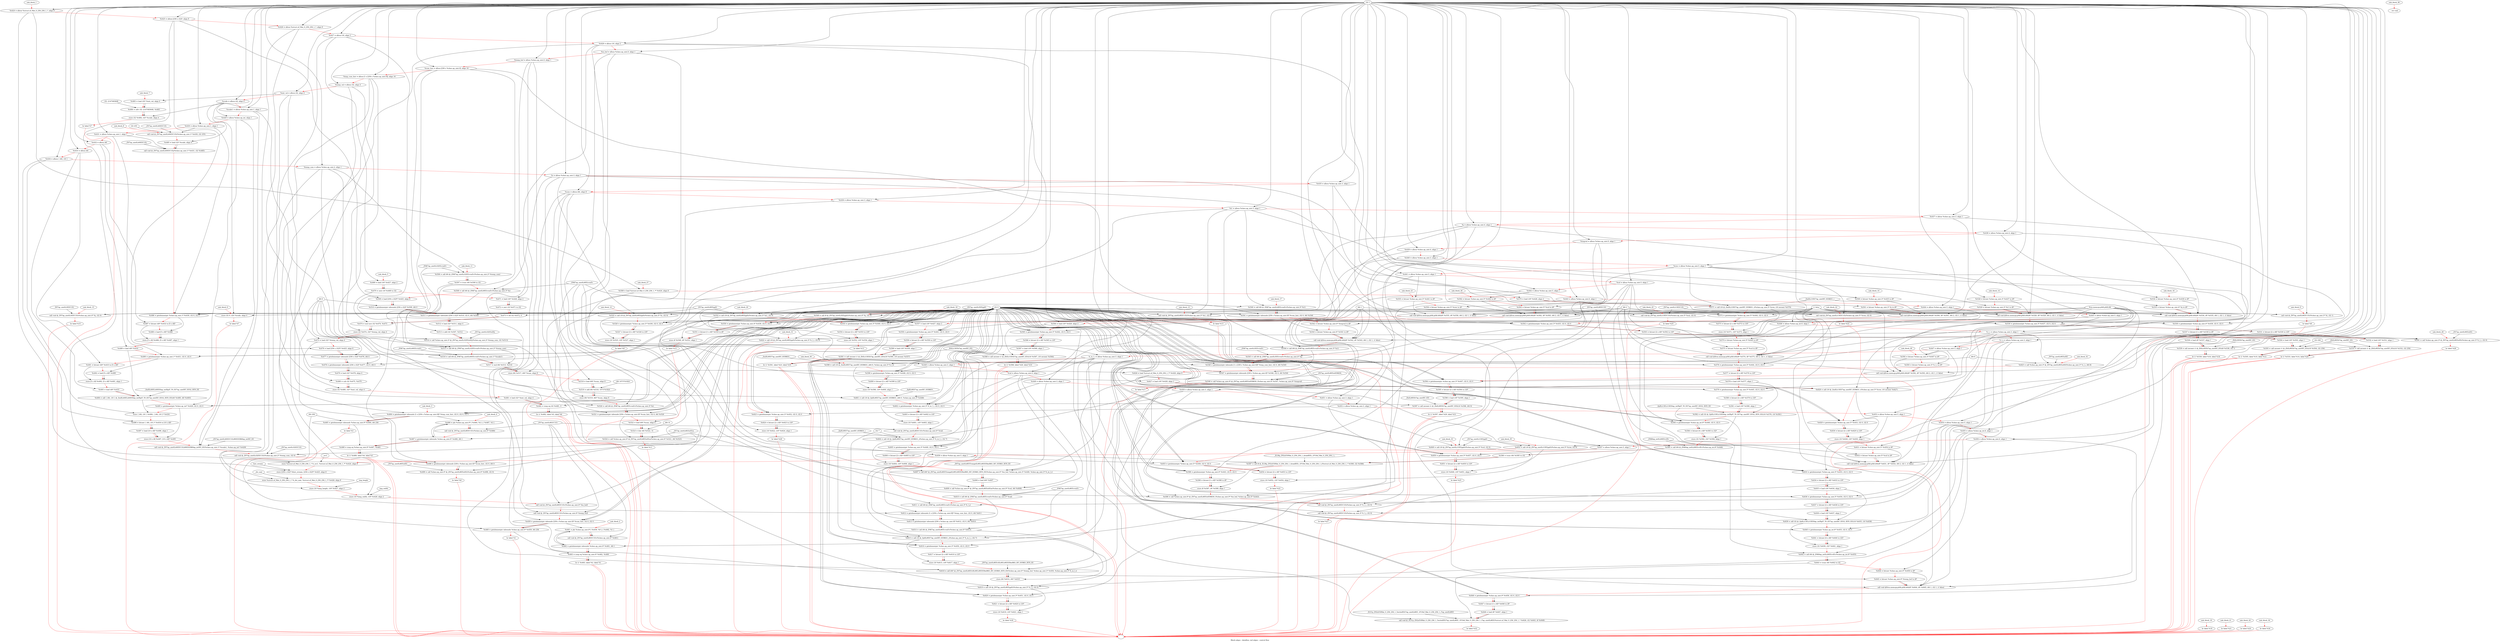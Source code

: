 digraph G {
compound=true
label="Black edges - dataflow, red edges - control flow"
"t424" [label="  %t424 = alloca %struct.xf_Mat_0_256_256_1_*, align 8"]
"t425" [label="  %t425 = alloca [256 x i32]*, align 8"]
"t426" [label="  %t426 = alloca %struct.xf_Mat_0_256_256_1_*, align 8"]
"t427" [label="  %t427 = alloca i16, align 2"]
"t428" [label="  %t428 = alloca i16, align 2"]
"in_buf" [label="  %in_buf = alloca %class.ap_uint.0, align 1"]
"temp_buf" [label="  %temp_buf = alloca %class.ap_uint.0, align 1"]
"cum_hist" [label="  %cum_hist = alloca [256 x %class.ap_uint.0], align 16"]
"tmp_cum_hist" [label="  %tmp_cum_hist = alloca [1 x [256 x %class.ap_uint.0]], align 16"]
"temp_val" [label="  %temp_val = alloca i32, align 4"]
"init_val" [label="  %init_val = alloca i32, align 4"]
"scale" [label="  %scale = alloca i32, align 4"]
"scale1" [label="  %scale1 = alloca %class.ap_uint.1, align 1"]
"t429" [label="  %t429 = alloca %class.ap_int, align 1"]
"t430" [label="  %t430 = alloca %class.ap_uint.1, align 1"]
"t431" [label="  %t431 = alloca %class.ap_uint.1, align 1"]
"t432" [label="  %t432 = alloca i40"]
"t433" [label="  %t433 = alloca i40"]
"t434" [label="  %t434 = alloca { i64, i16 }"]
"temp_sum" [label="  %temp_sum = alloca %class.ap_uint.2, align 1"]
"i" [label="  %i = alloca %class.ap_uint.3, align 1"]
"t435" [label="  %t435 = alloca %class.ap_uint.3, align 1"]
"sum" [label="  %sum = alloca i64, align 8"]
"t436" [label="  %t436 = alloca %class.ap_uint.3, align 1"]
"i1" [label="  %i1 = alloca %class.ap_uint.3, align 1"]
"t437" [label="  %t437 = alloca %class.ap_uint.3, align 1"]
"j" [label="  %j = alloca %class.ap_uint.4, align 1"]
"t438" [label="  %t438 = alloca %class.ap_uint.4, align 1"]
"tmpval" [label="  %tmpval = alloca %class.ap_uint.0, align 1"]
"t439" [label="  %t439 = alloca %class.ap_uint.4, align 1"]
"t440" [label="  %t440 = alloca %class.ap_uint.3, align 1"]
"row" [label="  %row = alloca %class.ap_uint.5, align 1"]
"t441" [label="  %t441 = alloca %class.ap_uint.5, align 1"]
"col" [label="  %col = alloca %class.ap_uint.5, align 1"]
"t442" [label="  %t442 = alloca %class.ap_uint.5, align 1"]
"t443" [label="  %t443 = alloca %class.ap_uint.0, align 1"]
"t444" [label="  %t444 = alloca %class.ap_uint.5, align 1"]
"t445" [label="  %t445 = alloca %class.ap_uint.5, align 1"]
"t446" [label="  %t446 = alloca %class.ap_int.6, align 1"]
"_l_i" [label="  %_l_i = alloca %class.ap_uint.3, align 1"]
"_l_j" [label="  %_l_j = alloca %class.ap_uint.3, align 1"]
"t447" [label="  %t447 = alloca %class.ap_uint.3, align 1"]
"_in_l_i" [label="  %_in_l_i = alloca %class.ap_uint.3, align 1"]
"t448" [label="  %t448 = alloca %class.ap_uint.3, align 1"]
"val" [label="  %val = alloca %class.ap_uint.0, align 1"]
"t449" [label="  %t449 = alloca %class.ap_uint.3, align 1"]
"t450" [label="  %t450 = alloca %class.ap_uint.3, align 1"]
"t451" [label="  %t451 = alloca %class.ap_uint.3, align 1"]
"t452" [label="  %t452 = alloca %class.ap_uint.3, align 1"]
"t453" [label="  %t453 = alloca %class.ap_uint.5, align 1"]
"t454" [label="  %t454 = alloca %class.ap_uint.5, align 1"]
"t455" [label="  %t455 = alloca %class.ap_int.6, align 1"]
"t456" [label="  %t456 = alloca %class.ap_uint.0, align 1"]
"t457" [label="  %t457 = alloca %class.ap_uint.5, align 1"]
"t458" [label="  %t458 = alloca %class.ap_uint.5, align 1"]
"_1" [label="  store %struct.xf_Mat_0_256_256_1_* %_src1, %struct.xf_Mat_0_256_256_1_** %t424, align 8"]
"_2" [label="  store [256 x i32]* %hist_stream, [256 x i32]** %t425, align 8"]
"_3" [label="  store %struct.xf_Mat_0_256_256_1_* %_dst_mat, %struct.xf_Mat_0_256_256_1_** %t426, align 8"]
"_4" [label="  store i16 %img_height, i16* %t427, align 2"]
"_5" [label="  store i16 %img_width, i16* %t428, align 2"]
"_6" [label="  call void @_ZN7ap_uintILi8EEC1Ev(%class.ap_uint.0* %in_buf)"]
"_7" [label="  call void @_ZN7ap_uintILi8EEC1Ev(%class.ap_uint.0* %temp_buf)"]
"t459" [label="  %t459 = getelementptr inbounds [256 x %class.ap_uint.0]* %cum_hist, i32 0, i32 0"]
"t460" [label="  %t460 = getelementptr inbounds %class.ap_uint.0* %t459, i64 256"]
"_8" [label="  br label %1"]
"unk_block_1" -> "t424"[color=red]
"i32 1" -> "t424"
"t424" -> "t425"[color=red weight=2]
"i32 1" -> "t425"
"t425" -> "t426"[color=red weight=2]
"i32 1" -> "t426"
"t426" -> "t427"[color=red weight=2]
"i32 1" -> "t427"
"t427" -> "t428"[color=red weight=2]
"i32 1" -> "t428"
"t428" -> "in_buf"[color=red weight=2]
"i32 1" -> "in_buf"
"in_buf" -> "temp_buf"[color=red weight=2]
"i32 1" -> "temp_buf"
"temp_buf" -> "cum_hist"[color=red weight=2]
"i32 1" -> "cum_hist"
"cum_hist" -> "tmp_cum_hist"[color=red weight=2]
"i32 1" -> "tmp_cum_hist"
"tmp_cum_hist" -> "temp_val"[color=red weight=2]
"i32 1" -> "temp_val"
"temp_val" -> "init_val"[color=red weight=2]
"i32 1" -> "init_val"
"init_val" -> "scale"[color=red weight=2]
"i32 1" -> "scale"
"scale" -> "scale1"[color=red weight=2]
"i32 1" -> "scale1"
"scale1" -> "t429"[color=red weight=2]
"i32 1" -> "t429"
"t429" -> "t430"[color=red weight=2]
"i32 1" -> "t430"
"t430" -> "t431"[color=red weight=2]
"i32 1" -> "t431"
"t431" -> "t432"[color=red weight=2]
"i32 1" -> "t432"
"t432" -> "t433"[color=red weight=2]
"i32 1" -> "t433"
"t433" -> "t434"[color=red weight=2]
"i32 1" -> "t434"
"t434" -> "temp_sum"[color=red weight=2]
"i32 1" -> "temp_sum"
"temp_sum" -> "i"[color=red weight=2]
"i32 1" -> "i"
"i" -> "t435"[color=red weight=2]
"i32 1" -> "t435"
"t435" -> "sum"[color=red weight=2]
"i32 1" -> "sum"
"sum" -> "t436"[color=red weight=2]
"i32 1" -> "t436"
"t436" -> "i1"[color=red weight=2]
"i32 1" -> "i1"
"i1" -> "t437"[color=red weight=2]
"i32 1" -> "t437"
"t437" -> "j"[color=red weight=2]
"i32 1" -> "j"
"j" -> "t438"[color=red weight=2]
"i32 1" -> "t438"
"t438" -> "tmpval"[color=red weight=2]
"i32 1" -> "tmpval"
"tmpval" -> "t439"[color=red weight=2]
"i32 1" -> "t439"
"t439" -> "t440"[color=red weight=2]
"i32 1" -> "t440"
"t440" -> "row"[color=red weight=2]
"i32 1" -> "row"
"row" -> "t441"[color=red weight=2]
"i32 1" -> "t441"
"t441" -> "col"[color=red weight=2]
"i32 1" -> "col"
"col" -> "t442"[color=red weight=2]
"i32 1" -> "t442"
"t442" -> "t443"[color=red weight=2]
"i32 1" -> "t443"
"t443" -> "t444"[color=red weight=2]
"i32 1" -> "t444"
"t444" -> "t445"[color=red weight=2]
"i32 1" -> "t445"
"t445" -> "t446"[color=red weight=2]
"i32 1" -> "t446"
"t446" -> "_l_i"[color=red weight=2]
"i32 1" -> "_l_i"
"_l_i" -> "_l_j"[color=red weight=2]
"i32 1" -> "_l_j"
"_l_j" -> "t447"[color=red weight=2]
"i32 1" -> "t447"
"t447" -> "_in_l_i"[color=red weight=2]
"i32 1" -> "_in_l_i"
"_in_l_i" -> "t448"[color=red weight=2]
"i32 1" -> "t448"
"t448" -> "val"[color=red weight=2]
"i32 1" -> "val"
"val" -> "t449"[color=red weight=2]
"i32 1" -> "t449"
"t449" -> "t450"[color=red weight=2]
"i32 1" -> "t450"
"t450" -> "t451"[color=red weight=2]
"i32 1" -> "t451"
"t451" -> "t452"[color=red weight=2]
"i32 1" -> "t452"
"t452" -> "t453"[color=red weight=2]
"i32 1" -> "t453"
"t453" -> "t454"[color=red weight=2]
"i32 1" -> "t454"
"t454" -> "t455"[color=red weight=2]
"i32 1" -> "t455"
"t455" -> "t456"[color=red weight=2]
"i32 1" -> "t456"
"t456" -> "t457"[color=red weight=2]
"i32 1" -> "t457"
"t457" -> "t458"[color=red weight=2]
"i32 1" -> "t458"
"t458" -> "_1"[color=red weight=2]
"_src1" -> "_1"
"t424" -> "_1"
"_1" -> "_2"[color=red weight=2]
"hist_stream" -> "_2"
"t425" -> "_2"
"_2" -> "_3"[color=red weight=2]
"_dst_mat" -> "_3"
"t426" -> "_3"
"_3" -> "_4"[color=red weight=2]
"img_height" -> "_4"
"t427" -> "_4"
"_4" -> "_5"[color=red weight=2]
"img_width" -> "_5"
"t428" -> "_5"
"_5" -> "_6"[color=red weight=2]
"in_buf" -> "_6"
"_ZN7ap_uintILi8EEC1Ev" -> "_6"
"_6" -> "_7"[color=red weight=2]
"temp_buf" -> "_7"
"_ZN7ap_uintILi8EEC1Ev" -> "_7"
"_7" -> "t459"[color=red weight=2]
"cum_hist" -> "t459"
"i32 0" -> "t459"
"i32 0" -> "t459"
"t459" -> "t460"[color=red weight=2]
"t459" -> "t460"
"i64 256" -> "t460"
"t460" -> "_8"[color=red weight=2]
"_8" -> ""[color=red]

"t461" [label="  %t461 = phi %class.ap_uint.0* [ %t459, %0 ], [ %t462, %1 ]"]
"_9" [label="  call void @_ZN7ap_uintILi8EEC1Ev(%class.ap_uint.0* %t461)"]
"t462" [label="  %t462 = getelementptr inbounds %class.ap_uint.0* %t461, i64 1"]
"t463" [label="  %t463 = icmp eq %class.ap_uint.0* %t462, %t460"]
"_10" [label="  br i1 %t463, label %2, label %1"]
"unk_block_2" -> "t461"[color=red]
"t459" -> "t461"
"t462" -> "t461"
"t461" -> "_9"[color=red weight=2]
"t461" -> "_9"
"_ZN7ap_uintILi8EEC1Ev" -> "_9"
"_9" -> "t462"[color=red weight=2]
"t461" -> "t462"
"i64 1" -> "t462"
"t462" -> "t463"[color=red weight=2]
"t462" -> "t463"
"t460" -> "t463"
"t463" -> "_10"[color=red weight=2]
"t463" -> "_10"
"_10" -> ""[color=red]
"_10" -> ""[color=red]

"t464" [label="  %t464 = getelementptr inbounds [1 x [256 x %class.ap_uint.0]]* %tmp_cum_hist, i32 0, i32 0, i32 0"]
"t465" [label="  %t465 = getelementptr inbounds %class.ap_uint.0* %t464, i64 256"]
"_11" [label="  br label %3"]
"unk_block_3" -> "t464"[color=red]
"tmp_cum_hist" -> "t464"
"i32 0" -> "t464"
"i32 0" -> "t464"
"i32 0" -> "t464"
"t464" -> "t465"[color=red weight=2]
"t464" -> "t465"
"i64 256" -> "t465"
"t465" -> "_11"[color=red weight=2]
"_11" -> ""[color=red]

"t466" [label="  %t466 = phi %class.ap_uint.0* [ %t464, %2 ], [ %t467, %3 ]"]
"_12" [label="  call void @_ZN7ap_uintILi8EEC1Ev(%class.ap_uint.0* %t466)"]
"t467" [label="  %t467 = getelementptr inbounds %class.ap_uint.0* %t466, i64 1"]
"t468" [label="  %t468 = icmp eq %class.ap_uint.0* %t467, %t465"]
"_13" [label="  br i1 %t468, label %4, label %3"]
"unk_block_4" -> "t466"[color=red]
"t464" -> "t466"
"t467" -> "t466"
"t466" -> "_12"[color=red weight=2]
"t466" -> "_12"
"_ZN7ap_uintILi8EEC1Ev" -> "_12"
"_12" -> "t467"[color=red weight=2]
"t466" -> "t467"
"i64 1" -> "t467"
"t467" -> "t468"[color=red weight=2]
"t467" -> "t468"
"t465" -> "t468"
"t468" -> "_13"[color=red weight=2]
"t468" -> "_13"
"_13" -> ""[color=red]
"_13" -> ""[color=red]

"t469" [label="  %t469 = load i16* %t427, align 2"]
"t470" [label="  %t470 = zext i16 %t469 to i32"]
"t471" [label="  %t471 = load i16* %t428, align 2"]
"t472" [label="  %t472 = zext i16 %t471 to i32"]
"t473" [label="  %t473 = shl i32 %t472, 0"]
"t474" [label="  %t474 = mul nsw i32 %t470, %t473"]
"_14" [label="  store i32 %t474, i32* %temp_val, align 4"]
"t475" [label="  %t475 = load i32* %temp_val, align 4"]
"t476" [label="  %t476 = load [256 x i32]** %t425, align 8"]
"t477" [label="  %t477 = getelementptr inbounds [256 x i32]* %t476, i64 0"]
"t478" [label="  %t478 = getelementptr inbounds [256 x i32]* %t477, i32 0, i64 0"]
"t479" [label="  %t479 = load i32* %t478, align 4"]
"t480" [label="  %t480 = sub i32 %t475, %t479"]
"_15" [label="  store i32 %t480, i32* %init_val, align 4"]
"t481" [label="  %t481 = load i32* %init_val, align 4"]
"t482" [label="  %t482 = icmp eq i32 %t481, 0"]
"_16" [label="  br i1 %t482, label %5, label %6"]
"unk_block_5" -> "t469"[color=red]
"t427" -> "t469"
"t469" -> "t470"[color=red weight=2]
"t469" -> "t470"
"t470" -> "t471"[color=red weight=2]
"t428" -> "t471"
"t471" -> "t472"[color=red weight=2]
"t471" -> "t472"
"t472" -> "t473"[color=red weight=2]
"t472" -> "t473"
"i32 0" -> "t473"
"t473" -> "t474"[color=red weight=2]
"t470" -> "t474"
"t473" -> "t474"
"t474" -> "_14"[color=red weight=2]
"t474" -> "_14"
"temp_val" -> "_14"
"_14" -> "t475"[color=red weight=2]
"temp_val" -> "t475"
"t475" -> "t476"[color=red weight=2]
"t425" -> "t476"
"t476" -> "t477"[color=red weight=2]
"t476" -> "t477"
"i64 0" -> "t477"
"t477" -> "t478"[color=red weight=2]
"t477" -> "t478"
"i32 0" -> "t478"
"i64 0" -> "t478"
"t478" -> "t479"[color=red weight=2]
"t478" -> "t479"
"t479" -> "t480"[color=red weight=2]
"t475" -> "t480"
"t479" -> "t480"
"t480" -> "_15"[color=red weight=2]
"t480" -> "_15"
"init_val" -> "_15"
"_15" -> "t481"[color=red weight=2]
"init_val" -> "t481"
"t481" -> "t482"[color=red weight=2]
"t481" -> "t482"
"i32 0" -> "t482"
"t482" -> "_16"[color=red weight=2]
"t482" -> "_16"
"_16" -> ""[color=red]
"_16" -> ""[color=red]

"_17" [label="  store i32 0, i32* %scale, align 4"]
"_18" [label="  br label %7"]
"unk_block_6" -> "_17"[color=red]
"i32 0" -> "_17"
"scale" -> "_17"
"_17" -> "_18"[color=red weight=2]
"_18" -> ""[color=red]

"t483" [label="  %t483 = load i32* %init_val, align 4"]
"t484" [label="  %t484 = udiv i32 -2147483648, %t483"]
"_19" [label="  store i32 %t484, i32* %scale, align 4"]
"_20" [label="  br label %7"]
"unk_block_7" -> "t483"[color=red]
"init_val" -> "t483"
"t483" -> "t484"[color=red weight=2]
"i32 -2147483648" -> "t484"
"t483" -> "t484"
"t484" -> "_19"[color=red weight=2]
"t484" -> "_19"
"scale" -> "_19"
"_19" -> "_20"[color=red weight=2]
"_20" -> ""[color=red]

"_21" [label="  call void @_ZN7ap_uintILi40EEC1Ei(%class.ap_uint.1* %t430, i32 255)"]
"t485" [label="  %t485 = load i32* %scale, align 4"]
"_22" [label="  call void @_ZN7ap_uintILi40EEC1Ej(%class.ap_uint.1* %t431, i32 %t485)"]
"t486" [label="  %t486 = getelementptr %class.ap_uint.1* %t430, i32 0, i32 0"]
"t487" [label="  %t487 = bitcast i40* %t432 to [5 x i8]*"]
"t488" [label="  %t488 = load [5 x i8]* %t486"]
"_23" [label="  store [5 x i8] %t488, [5 x i8]* %t487, align 1"]
"t489" [label="  %t489 = load i40* %t432"]
"t490" [label="  %t490 = getelementptr %class.ap_uint.1* %t431, i32 0, i32 0"]
"t491" [label="  %t491 = bitcast i40* %t433 to [5 x i8]*"]
"t492" [label="  %t492 = load [5 x i8]* %t490"]
"_24" [label="  store [5 x i8] %t492, [5 x i8]* %t491, align 1"]
"t493" [label="  %t493 = load i40* %t433"]
"t494" [label="  %t494 = call { i64, i16 } @_ZmlILi40ELi40EE6ap_intIXplT_T0_EE7ap_uintIXT_EES2_IXT0_EE(i40 %t489, i40 %t493)"]
"t495" [label="  %t495 = getelementptr %class.ap_int* %t429, i32 0, i32 0"]
"_25" [label="  store { i64, i16 } %t494, { i64, i16 }* %t434"]
"t496" [label="  %t496 = bitcast { i64, i16 }* %t434 to [10 x i8]*"]
"t497" [label="  %t497 = load [10 x i8]* %t496, align 1"]
"_26" [label="  store [10 x i8] %t497, [10 x i8]* %t495"]
"_27" [label="  call void @_ZN7ap_uintILi40EEC1ILi80EEERK6ap_intIXT_EE(%class.ap_uint.1* %scale1, %class.ap_int* %t429)"]
"_28" [label="  call void @_ZN7ap_uintILi32EEC1Ei(%class.ap_uint.2* %temp_sum, i32 0)"]
"t498" [label="  %t498 = getelementptr inbounds [256 x %class.ap_uint.0]* %cum_hist, i32 0, i64 0"]
"t499" [label="  %t499 = call %class.ap_uint.0* @_ZN7ap_uintILi8EEaSEi(%class.ap_uint.0* %t498, i32 0)"]
"_29" [label="  br label %8"]
"unk_block_8" -> "_21"[color=red]
"t430" -> "_21"
"i32 255" -> "_21"
"_ZN7ap_uintILi40EEC1Ei" -> "_21"
"_21" -> "t485"[color=red weight=2]
"scale" -> "t485"
"t485" -> "_22"[color=red weight=2]
"t431" -> "_22"
"t485" -> "_22"
"_ZN7ap_uintILi40EEC1Ej" -> "_22"
"_22" -> "t486"[color=red weight=2]
"t430" -> "t486"
"i32 0" -> "t486"
"i32 0" -> "t486"
"t486" -> "t487"[color=red weight=2]
"t432" -> "t487"
"t487" -> "t488"[color=red weight=2]
"t486" -> "t488"
"t488" -> "_23"[color=red weight=2]
"t488" -> "_23"
"t487" -> "_23"
"_23" -> "t489"[color=red weight=2]
"t432" -> "t489"
"t489" -> "t490"[color=red weight=2]
"t431" -> "t490"
"i32 0" -> "t490"
"i32 0" -> "t490"
"t490" -> "t491"[color=red weight=2]
"t433" -> "t491"
"t491" -> "t492"[color=red weight=2]
"t490" -> "t492"
"t492" -> "_24"[color=red weight=2]
"t492" -> "_24"
"t491" -> "_24"
"_24" -> "t493"[color=red weight=2]
"t433" -> "t493"
"t493" -> "t494"[color=red weight=2]
"t489" -> "t494"
"t493" -> "t494"
"_ZmlILi40ELi40EE6ap_intIXplT_T0_EE7ap_uintIXT_EES2_IXT0_EE" -> "t494"
"t494" -> "t495"[color=red weight=2]
"t429" -> "t495"
"i32 0" -> "t495"
"i32 0" -> "t495"
"t495" -> "_25"[color=red weight=2]
"t494" -> "_25"
"t434" -> "_25"
"_25" -> "t496"[color=red weight=2]
"t434" -> "t496"
"t496" -> "t497"[color=red weight=2]
"t496" -> "t497"
"t497" -> "_26"[color=red weight=2]
"t497" -> "_26"
"t495" -> "_26"
"_26" -> "_27"[color=red weight=2]
"scale1" -> "_27"
"t429" -> "_27"
"_ZN7ap_uintILi40EEC1ILi80EEERK6ap_intIXT_EE" -> "_27"
"_27" -> "_28"[color=red weight=2]
"temp_sum" -> "_28"
"i32 0" -> "_28"
"_ZN7ap_uintILi32EEC1Ei" -> "_28"
"_28" -> "t498"[color=red weight=2]
"cum_hist" -> "t498"
"i32 0" -> "t498"
"i64 0" -> "t498"
"t498" -> "t499"[color=red weight=2]
"t498" -> "t499"
"i32 0" -> "t499"
"_ZN7ap_uintILi8EEaSEi" -> "t499"
"t499" -> "_29"[color=red weight=2]
"_29" -> ""[color=red]

"_30" [label="  call void @_ZN7ap_uintILi9EEC1Ei(%class.ap_uint.3* %i, i32 1)"]
"_31" [label="  br label %9"]
"unk_block_9" -> "_30"[color=red]
"i" -> "_30"
"i32 1" -> "_30"
"_ZN7ap_uintILi9EEC1Ei" -> "_30"
"_30" -> "_31"[color=red weight=2]
"_31" -> ""[color=red]

"t500" [label="  %t500 = bitcast %class.ap_uint.3* %t435 to i8*"]
"t501" [label="  %t501 = bitcast %class.ap_uint.3* %i to i8*"]
"_32" [label="  call void @llvm.memcpy.p0i8.p0i8.i64(i8* %t500, i8* %t501, i64 2, i32 1, i1 false)"]
"t502" [label="  %t502 = getelementptr %class.ap_uint.3* %t435, i32 0, i32 0"]
"t503" [label="  %t503 = bitcast [2 x i8]* %t502 to i16*"]
"t504" [label="  %t504 = load i16* %t503, align 1"]
"t505" [label="  %t505 = call zeroext i1 @_ZltILi9EEb7ap_uintIXT_EEi(i16 %t504, i32 256)"]
"_33" [label="  br i1 %t505, label %10, label %12"]
"unk_block_10" -> "t500"[color=red]
"t435" -> "t500"
"t500" -> "t501"[color=red weight=2]
"i" -> "t501"
"t501" -> "_32"[color=red weight=2]
"t500" -> "_32"
"t501" -> "_32"
"i64 2" -> "_32"
"i32 1" -> "_32"
"i1 false" -> "_32"
"llvm.memcpy.p0i8.p0i8.i64" -> "_32"
"_32" -> "t502"[color=red weight=2]
"t435" -> "t502"
"i32 0" -> "t502"
"i32 0" -> "t502"
"t502" -> "t503"[color=red weight=2]
"t502" -> "t503"
"t503" -> "t504"[color=red weight=2]
"t503" -> "t504"
"t504" -> "t505"[color=red weight=2]
"t504" -> "t505"
"i32 256" -> "t505"
"_ZltILi9EEb7ap_uintIXT_EEi" -> "t505"
"t505" -> "_33"[color=red weight=2]
"t505" -> "_33"
"_33" -> ""[color=red]
"_33" -> ""[color=red]

"t506" [label="  %t506 = call i64 @_ZNK7ap_uintILi32EEcvmEv(%class.ap_uint.2* %temp_sum)"]
"t507" [label="  %t507 = trunc i64 %t506 to i32"]
"t508" [label="  %t508 = call i64 @_ZNK7ap_uintILi9EEcvmEv(%class.ap_uint.3* %i)"]
"t509" [label="  %t509 = load [256 x i32]** %t425, align 8"]
"t510" [label="  %t510 = getelementptr inbounds [256 x i32]* %t509, i64 0"]
"t511" [label="  %t511 = getelementptr inbounds [256 x i32]* %t510, i32 0, i64 %t508"]
"t512" [label="  %t512 = load i32* %t511, align 4"]
"t513" [label="  %t513 = add i32 %t507, %t512"]
"t514" [label="  %t514 = call %class.ap_uint.2* @_ZN7ap_uintILi32EEaSEj(%class.ap_uint.2* %temp_sum, i32 %t513)"]
"t515" [label="  %t515 = call i64 @_ZNK7ap_uintILi32EEcvmEv(%class.ap_uint.2* %temp_sum)"]
"t516" [label="  %t516 = call i64 @_ZNK7ap_uintILi40EEcvmEv(%class.ap_uint.1* %scale1)"]
"t517" [label="  %t517 = mul i64 %t515, %t516"]
"_34" [label="  store i64 %t517, i64* %sum, align 8"]
"t518" [label="  %t518 = load i64* %sum, align 8"]
"t519" [label="  %t519 = add i64 %t518, 1073741824"]
"_35" [label="  store i64 %t519, i64* %sum, align 8"]
"t520" [label="  %t520 = call i64 @_ZNK7ap_uintILi9EEcvmEv(%class.ap_uint.3* %i)"]
"t521" [label="  %t521 = getelementptr inbounds [256 x %class.ap_uint.0]* %cum_hist, i32 0, i64 %t520"]
"t522" [label="  %t522 = load i64* %sum, align 8"]
"t523" [label="  %t523 = lshr i64 %t522, 31"]
"t524" [label="  %t524 = call %class.ap_uint.0* @_ZN7ap_uintILi8EEaSEm(%class.ap_uint.0* %t521, i64 %t523)"]
"_36" [label="  br label %11"]
"unk_block_11" -> "t506"[color=red]
"temp_sum" -> "t506"
"_ZNK7ap_uintILi32EEcvmEv" -> "t506"
"t506" -> "t507"[color=red weight=2]
"t506" -> "t507"
"t507" -> "t508"[color=red weight=2]
"i" -> "t508"
"_ZNK7ap_uintILi9EEcvmEv" -> "t508"
"t508" -> "t509"[color=red weight=2]
"t425" -> "t509"
"t509" -> "t510"[color=red weight=2]
"t509" -> "t510"
"i64 0" -> "t510"
"t510" -> "t511"[color=red weight=2]
"t510" -> "t511"
"i32 0" -> "t511"
"t508" -> "t511"
"t511" -> "t512"[color=red weight=2]
"t511" -> "t512"
"t512" -> "t513"[color=red weight=2]
"t507" -> "t513"
"t512" -> "t513"
"t513" -> "t514"[color=red weight=2]
"temp_sum" -> "t514"
"t513" -> "t514"
"_ZN7ap_uintILi32EEaSEj" -> "t514"
"t514" -> "t515"[color=red weight=2]
"temp_sum" -> "t515"
"_ZNK7ap_uintILi32EEcvmEv" -> "t515"
"t515" -> "t516"[color=red weight=2]
"scale1" -> "t516"
"_ZNK7ap_uintILi40EEcvmEv" -> "t516"
"t516" -> "t517"[color=red weight=2]
"t515" -> "t517"
"t516" -> "t517"
"t517" -> "_34"[color=red weight=2]
"t517" -> "_34"
"sum" -> "_34"
"_34" -> "t518"[color=red weight=2]
"sum" -> "t518"
"t518" -> "t519"[color=red weight=2]
"t518" -> "t519"
"i64 1073741824" -> "t519"
"t519" -> "_35"[color=red weight=2]
"t519" -> "_35"
"sum" -> "_35"
"_35" -> "t520"[color=red weight=2]
"i" -> "t520"
"_ZNK7ap_uintILi9EEcvmEv" -> "t520"
"t520" -> "t521"[color=red weight=2]
"cum_hist" -> "t521"
"i32 0" -> "t521"
"t520" -> "t521"
"t521" -> "t522"[color=red weight=2]
"sum" -> "t522"
"t522" -> "t523"[color=red weight=2]
"t522" -> "t523"
"i64 31" -> "t523"
"t523" -> "t524"[color=red weight=2]
"t521" -> "t524"
"t523" -> "t524"
"_ZN7ap_uintILi8EEaSEm" -> "t524"
"t524" -> "_36"[color=red weight=2]
"_36" -> ""[color=red]

"t525" [label="  %t525 = call i16 @_ZN7ap_uintILi9EEppEi(%class.ap_uint.3* %i, i32 0)"]
"t526" [label="  %t526 = getelementptr %class.ap_uint.3* %t436, i32 0, i32 0"]
"t527" [label="  %t527 = bitcast [2 x i8]* %t526 to i16*"]
"_37" [label="  store i16 %t525, i16* %t527, align 1"]
"_38" [label="  br label %9"]
"unk_block_12" -> "t525"[color=red]
"i" -> "t525"
"i32 0" -> "t525"
"_ZN7ap_uintILi9EEppEi" -> "t525"
"t525" -> "t526"[color=red weight=2]
"t436" -> "t526"
"i32 0" -> "t526"
"i32 0" -> "t526"
"t526" -> "t527"[color=red weight=2]
"t526" -> "t527"
"t527" -> "_37"[color=red weight=2]
"t525" -> "_37"
"t527" -> "_37"
"_37" -> "_38"[color=red weight=2]
"_38" -> ""[color=red]

"_39" [label="  call void @_ZN7ap_uintILi9EEC1Ei(%class.ap_uint.3* %i1, i32 0)"]
"_40" [label="  br label %13"]
"unk_block_13" -> "_39"[color=red]
"i1" -> "_39"
"i32 0" -> "_39"
"_ZN7ap_uintILi9EEC1Ei" -> "_39"
"_39" -> "_40"[color=red weight=2]
"_40" -> ""[color=red]

"t528" [label="  %t528 = bitcast %class.ap_uint.3* %t437 to i8*"]
"t529" [label="  %t529 = bitcast %class.ap_uint.3* %i1 to i8*"]
"_41" [label="  call void @llvm.memcpy.p0i8.p0i8.i64(i8* %t528, i8* %t529, i64 2, i32 1, i1 false)"]
"t530" [label="  %t530 = getelementptr %class.ap_uint.3* %t437, i32 0, i32 0"]
"t531" [label="  %t531 = bitcast [2 x i8]* %t530 to i16*"]
"t532" [label="  %t532 = load i16* %t531, align 1"]
"t533" [label="  %t533 = call zeroext i1 @_ZltILi9EEb7ap_uintIXT_EEi(i16 %t532, i32 256)"]
"_42" [label="  br i1 %t533, label %14, label %20"]
"unk_block_14" -> "t528"[color=red]
"t437" -> "t528"
"t528" -> "t529"[color=red weight=2]
"i1" -> "t529"
"t529" -> "_41"[color=red weight=2]
"t528" -> "_41"
"t529" -> "_41"
"i64 2" -> "_41"
"i32 1" -> "_41"
"i1 false" -> "_41"
"llvm.memcpy.p0i8.p0i8.i64" -> "_41"
"_41" -> "t530"[color=red weight=2]
"t437" -> "t530"
"i32 0" -> "t530"
"i32 0" -> "t530"
"t530" -> "t531"[color=red weight=2]
"t530" -> "t531"
"t531" -> "t532"[color=red weight=2]
"t531" -> "t532"
"t532" -> "t533"[color=red weight=2]
"t532" -> "t533"
"i32 256" -> "t533"
"_ZltILi9EEb7ap_uintIXT_EEi" -> "t533"
"t533" -> "_42"[color=red weight=2]
"t533" -> "_42"
"_42" -> ""[color=red]
"_42" -> ""[color=red]

"_43" [label="  call void @_ZN7ap_uintILi5EEC1Ei(%class.ap_uint.4* %j, i32 0)"]
"_44" [label="  br label %15"]
"unk_block_15" -> "_43"[color=red]
"j" -> "_43"
"i32 0" -> "_43"
"_ZN7ap_uintILi5EEC1Ei" -> "_43"
"_43" -> "_44"[color=red weight=2]
"_44" -> ""[color=red]

"t534" [label="  %t534 = bitcast %class.ap_uint.4* %t438 to i8*"]
"t535" [label="  %t535 = bitcast %class.ap_uint.4* %j to i8*"]
"_45" [label="  call void @llvm.memcpy.p0i8.p0i8.i64(i8* %t534, i8* %t535, i64 1, i32 1, i1 false)"]
"t536" [label="  %t536 = getelementptr %class.ap_uint.4* %t438, i32 0, i32 0"]
"t537" [label="  %t537 = bitcast [1 x i8]* %t536 to i8*"]
"t538" [label="  %t538 = load i8* %t537, align 1"]
"t539" [label="  %t539 = call zeroext i1 @_ZltILi5EEb7ap_uintIXT_EEi(i8 %t538, i32 1)"]
"_46" [label="  br i1 %t539, label %16, label %18"]
"unk_block_16" -> "t534"[color=red]
"t438" -> "t534"
"t534" -> "t535"[color=red weight=2]
"j" -> "t535"
"t535" -> "_45"[color=red weight=2]
"t534" -> "_45"
"t535" -> "_45"
"i64 1" -> "_45"
"i32 1" -> "_45"
"i1 false" -> "_45"
"llvm.memcpy.p0i8.p0i8.i64" -> "_45"
"_45" -> "t536"[color=red weight=2]
"t438" -> "t536"
"i32 0" -> "t536"
"i32 0" -> "t536"
"t536" -> "t537"[color=red weight=2]
"t536" -> "t537"
"t537" -> "t538"[color=red weight=2]
"t537" -> "t538"
"t538" -> "t539"[color=red weight=2]
"t538" -> "t539"
"i32 1" -> "t539"
"_ZltILi5EEb7ap_uintIXT_EEi" -> "t539"
"t539" -> "_46"[color=red weight=2]
"t539" -> "_46"
"_46" -> ""[color=red]
"_46" -> ""[color=red]

"t540" [label="  %t540 = call i64 @_ZNK7ap_uintILi9EEcvmEv(%class.ap_uint.3* %i1)"]
"t541" [label="  %t541 = getelementptr inbounds [256 x %class.ap_uint.0]* %cum_hist, i32 0, i64 %t540"]
"t542" [label="  %t542 = bitcast %class.ap_uint.0* %tmpval to i8*"]
"t543" [label="  %t543 = bitcast %class.ap_uint.0* %t541 to i8*"]
"_47" [label="  call void @llvm.memcpy.p0i8.p0i8.i64(i8* %t542, i8* %t543, i64 1, i32 1, i1 false)"]
"t544" [label="  %t544 = call i64 @_ZNK7ap_uintILi9EEcvmEv(%class.ap_uint.3* %i1)"]
"t545" [label="  %t545 = call i64 @_ZNK7ap_uintILi5EEcvmEv(%class.ap_uint.4* %j)"]
"t546" [label="  %t546 = getelementptr inbounds [1 x [256 x %class.ap_uint.0]]* %tmp_cum_hist, i32 0, i64 %t545"]
"t547" [label="  %t547 = getelementptr inbounds [256 x %class.ap_uint.0]* %t546, i32 0, i64 %t544"]
"t548" [label="  %t548 = call %class.ap_uint.0* @_ZN7ap_uintILi8EEaSERKS0_(%class.ap_uint.0* %t547, %class.ap_uint.0* %tmpval)"]
"_48" [label="  br label %17"]
"unk_block_17" -> "t540"[color=red]
"i1" -> "t540"
"_ZNK7ap_uintILi9EEcvmEv" -> "t540"
"t540" -> "t541"[color=red weight=2]
"cum_hist" -> "t541"
"i32 0" -> "t541"
"t540" -> "t541"
"t541" -> "t542"[color=red weight=2]
"tmpval" -> "t542"
"t542" -> "t543"[color=red weight=2]
"t541" -> "t543"
"t543" -> "_47"[color=red weight=2]
"t542" -> "_47"
"t543" -> "_47"
"i64 1" -> "_47"
"i32 1" -> "_47"
"i1 false" -> "_47"
"llvm.memcpy.p0i8.p0i8.i64" -> "_47"
"_47" -> "t544"[color=red weight=2]
"i1" -> "t544"
"_ZNK7ap_uintILi9EEcvmEv" -> "t544"
"t544" -> "t545"[color=red weight=2]
"j" -> "t545"
"_ZNK7ap_uintILi5EEcvmEv" -> "t545"
"t545" -> "t546"[color=red weight=2]
"tmp_cum_hist" -> "t546"
"i32 0" -> "t546"
"t545" -> "t546"
"t546" -> "t547"[color=red weight=2]
"t546" -> "t547"
"i32 0" -> "t547"
"t544" -> "t547"
"t547" -> "t548"[color=red weight=2]
"t547" -> "t548"
"tmpval" -> "t548"
"_ZN7ap_uintILi8EEaSERKS0_" -> "t548"
"t548" -> "_48"[color=red weight=2]
"_48" -> ""[color=red]

"t549" [label="  %t549 = call i8 @_ZN7ap_uintILi5EEppEi(%class.ap_uint.4* %j, i32 0)"]
"t550" [label="  %t550 = getelementptr %class.ap_uint.4* %t439, i32 0, i32 0"]
"t551" [label="  %t551 = bitcast [1 x i8]* %t550 to i8*"]
"_49" [label="  store i8 %t549, i8* %t551, align 1"]
"_50" [label="  br label %15"]
"unk_block_18" -> "t549"[color=red]
"j" -> "t549"
"i32 0" -> "t549"
"_ZN7ap_uintILi5EEppEi" -> "t549"
"t549" -> "t550"[color=red weight=2]
"t439" -> "t550"
"i32 0" -> "t550"
"i32 0" -> "t550"
"t550" -> "t551"[color=red weight=2]
"t550" -> "t551"
"t551" -> "_49"[color=red weight=2]
"t549" -> "_49"
"t551" -> "_49"
"_49" -> "_50"[color=red weight=2]
"_50" -> ""[color=red]

"_51" [label="  br label %19"]
"unk_block_19" -> "_51"[color=red]
"_51" -> ""[color=red]

"t552" [label="  %t552 = call i16 @_ZN7ap_uintILi9EEppEi(%class.ap_uint.3* %i1, i32 0)"]
"t553" [label="  %t553 = getelementptr %class.ap_uint.3* %t440, i32 0, i32 0"]
"t554" [label="  %t554 = bitcast [2 x i8]* %t553 to i16*"]
"_52" [label="  store i16 %t552, i16* %t554, align 1"]
"_53" [label="  br label %13"]
"unk_block_20" -> "t552"[color=red]
"i1" -> "t552"
"i32 0" -> "t552"
"_ZN7ap_uintILi9EEppEi" -> "t552"
"t552" -> "t553"[color=red weight=2]
"t440" -> "t553"
"i32 0" -> "t553"
"i32 0" -> "t553"
"t553" -> "t554"[color=red weight=2]
"t553" -> "t554"
"t554" -> "_52"[color=red weight=2]
"t552" -> "_52"
"t554" -> "_52"
"_52" -> "_53"[color=red weight=2]
"_53" -> ""[color=red]

"_54" [label="  br label %21"]
"unk_block_21" -> "_54"[color=red]
"_54" -> ""[color=red]

"_55" [label="  call void @_ZN7ap_uintILi13EEC1Ei(%class.ap_uint.5* %row, i32 0)"]
"_56" [label="  br label %22"]
"unk_block_22" -> "_55"[color=red]
"row" -> "_55"
"i32 0" -> "_55"
"_ZN7ap_uintILi13EEC1Ei" -> "_55"
"_55" -> "_56"[color=red weight=2]
"_56" -> ""[color=red]

"t555" [label="  %t555 = bitcast %class.ap_uint.5* %t441 to i8*"]
"t556" [label="  %t556 = bitcast %class.ap_uint.5* %row to i8*"]
"_57" [label="  call void @llvm.memcpy.p0i8.p0i8.i64(i8* %t555, i8* %t556, i64 2, i32 1, i1 false)"]
"t557" [label="  %t557 = load i16* %t427, align 2"]
"t558" [label="  %t558 = getelementptr %class.ap_uint.5* %t441, i32 0, i32 0"]
"t559" [label="  %t559 = bitcast [2 x i8]* %t558 to i16*"]
"t560" [label="  %t560 = load i16* %t559, align 1"]
"t561" [label="  %t561 = call zeroext i1 @_ZltILi13EEb7ap_uintIXT_EEt(i16 %t560, i16 zeroext %t557)"]
"_58" [label="  br i1 %t561, label %23, label %35"]
"unk_block_23" -> "t555"[color=red]
"t441" -> "t555"
"t555" -> "t556"[color=red weight=2]
"row" -> "t556"
"t556" -> "_57"[color=red weight=2]
"t555" -> "_57"
"t556" -> "_57"
"i64 2" -> "_57"
"i32 1" -> "_57"
"i1 false" -> "_57"
"llvm.memcpy.p0i8.p0i8.i64" -> "_57"
"_57" -> "t557"[color=red weight=2]
"t427" -> "t557"
"t557" -> "t558"[color=red weight=2]
"t441" -> "t558"
"i32 0" -> "t558"
"i32 0" -> "t558"
"t558" -> "t559"[color=red weight=2]
"t558" -> "t559"
"t559" -> "t560"[color=red weight=2]
"t559" -> "t560"
"t560" -> "t561"[color=red weight=2]
"t560" -> "t561"
"t557" -> "t561"
"_ZltILi13EEb7ap_uintIXT_EEt" -> "t561"
"t561" -> "_58"[color=red weight=2]
"t561" -> "_58"
"_58" -> ""[color=red]
"_58" -> ""[color=red]

"_59" [label="  br label %24"]
"unk_block_24" -> "_59"[color=red]
"_59" -> ""[color=red]

"_60" [label="  call void @_ZN7ap_uintILi13EEC1Ei(%class.ap_uint.5* %col, i32 0)"]
"_61" [label="  br label %25"]
"unk_block_25" -> "_60"[color=red]
"col" -> "_60"
"i32 0" -> "_60"
"_ZN7ap_uintILi13EEC1Ei" -> "_60"
"_60" -> "_61"[color=red weight=2]
"_61" -> ""[color=red]

"t562" [label="  %t562 = bitcast %class.ap_uint.5* %t442 to i8*"]
"t563" [label="  %t563 = bitcast %class.ap_uint.5* %col to i8*"]
"_62" [label="  call void @llvm.memcpy.p0i8.p0i8.i64(i8* %t562, i8* %t563, i64 2, i32 1, i1 false)"]
"t564" [label="  %t564 = load i16* %t428, align 2"]
"t565" [label="  %t565 = getelementptr %class.ap_uint.5* %t442, i32 0, i32 0"]
"t566" [label="  %t566 = bitcast [2 x i8]* %t565 to i16*"]
"t567" [label="  %t567 = load i16* %t566, align 1"]
"t568" [label="  %t568 = call zeroext i1 @_ZltILi13EEb7ap_uintIXT_EEt(i16 %t567, i16 zeroext %t564)"]
"_63" [label="  br i1 %t568, label %26, label %33"]
"unk_block_26" -> "t562"[color=red]
"t442" -> "t562"
"t562" -> "t563"[color=red weight=2]
"col" -> "t563"
"t563" -> "_62"[color=red weight=2]
"t562" -> "_62"
"t563" -> "_62"
"i64 2" -> "_62"
"i32 1" -> "_62"
"i1 false" -> "_62"
"llvm.memcpy.p0i8.p0i8.i64" -> "_62"
"_62" -> "t564"[color=red weight=2]
"t428" -> "t564"
"t564" -> "t565"[color=red weight=2]
"t442" -> "t565"
"i32 0" -> "t565"
"i32 0" -> "t565"
"t565" -> "t566"[color=red weight=2]
"t565" -> "t566"
"t566" -> "t567"[color=red weight=2]
"t566" -> "t567"
"t567" -> "t568"[color=red weight=2]
"t567" -> "t568"
"t564" -> "t568"
"_ZltILi13EEb7ap_uintIXT_EEt" -> "t568"
"t568" -> "_63"[color=red weight=2]
"t568" -> "_63"
"_63" -> ""[color=red]
"_63" -> ""[color=red]

"t569" [label="  %t569 = load %struct.xf_Mat_0_256_256_1_** %t424, align 8"]
"t570" [label="  %t570 = load i16* %t428, align 2"]
"t571" [label="  %t571 = call i16 @_ZmlILi13EE7ap_uintIXT_EERKS1_t(%class.ap_uint.5* %row, i16 zeroext %t570)"]
"t572" [label="  %t572 = getelementptr %class.ap_uint.5* %t444, i32 0, i32 0"]
"t573" [label="  %t573 = bitcast [2 x i8]* %t572 to i16*"]
"_64" [label="  store i16 %t571, i16* %t573, align 1"]
"t574" [label="  %t574 = bitcast %class.ap_uint.5* %t445 to i8*"]
"t575" [label="  %t575 = bitcast %class.ap_uint.5* %col to i8*"]
"_65" [label="  call void @llvm.memcpy.p0i8.p0i8.i64(i8* %t574, i8* %t575, i64 2, i32 1, i1 false)"]
"t576" [label="  %t576 = getelementptr %class.ap_uint.5* %t444, i32 0, i32 0"]
"t577" [label="  %t577 = bitcast [2 x i8]* %t576 to i16*"]
"t578" [label="  %t578 = load i16* %t577, align 1"]
"t579" [label="  %t579 = getelementptr %class.ap_uint.5* %t445, i32 0, i32 0"]
"t580" [label="  %t580 = bitcast [2 x i8]* %t579 to i16*"]
"t581" [label="  %t581 = load i16* %t580, align 1"]
"t582" [label="  %t582 = call i32 @_ZplILi13ELi13EE6ap_intIXplT_T0_EE7ap_uintIXT_EES2_IXT0_EE(i16 %t578, i16 %t581)"]
"t583" [label="  %t583 = getelementptr %class.ap_int.6* %t446, i32 0, i32 0"]
"t584" [label="  %t584 = bitcast [4 x i8]* %t583 to i32*"]
"_66" [label="  store i32 %t582, i32* %t584, align 1"]
"t585" [label="  %t585 = call i64 @_ZNK6ap_intILi26EEcvlEv(%class.ap_int.6* %t446)"]
"t586" [label="  %t586 = trunc i64 %t585 to i32"]
"t587" [label="  %t587 = call i8 @_ZL36p_ZN2xf16Mat_0_256_256_1_4readIEEi_1P19xf_Mat_0_256_256_1_i(%struct.xf_Mat_0_256_256_1_* %t569, i32 %t586)"]
"t588" [label="  %t588 = getelementptr %class.ap_uint.0* %t443, i32 0, i32 0"]
"t589" [label="  %t589 = bitcast [1 x i8]* %t588 to i8*"]
"_67" [label="  store i8 %t587, i8* %t589, align 1"]
"t590" [label="  %t590 = call %class.ap_uint.0* @_ZN7ap_uintILi8EEaSERKS0_(%class.ap_uint.0* %in_buf, %class.ap_uint.0* %t443)"]
"_68" [label="  call void @_ZN7ap_uintILi9EEC1Ei(%class.ap_uint.3* %_l_i, i32 0)"]
"_69" [label="  call void @_ZN7ap_uintILi9EEC1Ei(%class.ap_uint.3* %_l_j, i32 0)"]
"_70" [label="  br label %27"]
"unk_block_27" -> "t569"[color=red]
"t424" -> "t569"
"t569" -> "t570"[color=red weight=2]
"t428" -> "t570"
"t570" -> "t571"[color=red weight=2]
"row" -> "t571"
"t570" -> "t571"
"_ZmlILi13EE7ap_uintIXT_EERKS1_t" -> "t571"
"t571" -> "t572"[color=red weight=2]
"t444" -> "t572"
"i32 0" -> "t572"
"i32 0" -> "t572"
"t572" -> "t573"[color=red weight=2]
"t572" -> "t573"
"t573" -> "_64"[color=red weight=2]
"t571" -> "_64"
"t573" -> "_64"
"_64" -> "t574"[color=red weight=2]
"t445" -> "t574"
"t574" -> "t575"[color=red weight=2]
"col" -> "t575"
"t575" -> "_65"[color=red weight=2]
"t574" -> "_65"
"t575" -> "_65"
"i64 2" -> "_65"
"i32 1" -> "_65"
"i1 false" -> "_65"
"llvm.memcpy.p0i8.p0i8.i64" -> "_65"
"_65" -> "t576"[color=red weight=2]
"t444" -> "t576"
"i32 0" -> "t576"
"i32 0" -> "t576"
"t576" -> "t577"[color=red weight=2]
"t576" -> "t577"
"t577" -> "t578"[color=red weight=2]
"t577" -> "t578"
"t578" -> "t579"[color=red weight=2]
"t445" -> "t579"
"i32 0" -> "t579"
"i32 0" -> "t579"
"t579" -> "t580"[color=red weight=2]
"t579" -> "t580"
"t580" -> "t581"[color=red weight=2]
"t580" -> "t581"
"t581" -> "t582"[color=red weight=2]
"t578" -> "t582"
"t581" -> "t582"
"_ZplILi13ELi13EE6ap_intIXplT_T0_EE7ap_uintIXT_EES2_IXT0_EE" -> "t582"
"t582" -> "t583"[color=red weight=2]
"t446" -> "t583"
"i32 0" -> "t583"
"i32 0" -> "t583"
"t583" -> "t584"[color=red weight=2]
"t583" -> "t584"
"t584" -> "_66"[color=red weight=2]
"t582" -> "_66"
"t584" -> "_66"
"_66" -> "t585"[color=red weight=2]
"t446" -> "t585"
"_ZNK6ap_intILi26EEcvlEv" -> "t585"
"t585" -> "t586"[color=red weight=2]
"t585" -> "t586"
"t586" -> "t587"[color=red weight=2]
"t569" -> "t587"
"t586" -> "t587"
"_ZL36p_ZN2xf16Mat_0_256_256_1_4readIEEi_1P19xf_Mat_0_256_256_1_i" -> "t587"
"t587" -> "t588"[color=red weight=2]
"t443" -> "t588"
"i32 0" -> "t588"
"i32 0" -> "t588"
"t588" -> "t589"[color=red weight=2]
"t588" -> "t589"
"t589" -> "_67"[color=red weight=2]
"t587" -> "_67"
"t589" -> "_67"
"_67" -> "t590"[color=red weight=2]
"in_buf" -> "t590"
"t443" -> "t590"
"_ZN7ap_uintILi8EEaSERKS0_" -> "t590"
"t590" -> "_68"[color=red weight=2]
"_l_i" -> "_68"
"i32 0" -> "_68"
"_ZN7ap_uintILi9EEC1Ei" -> "_68"
"_68" -> "_69"[color=red weight=2]
"_l_j" -> "_69"
"i32 0" -> "_69"
"_ZN7ap_uintILi9EEC1Ei" -> "_69"
"_69" -> "_70"[color=red weight=2]
"_70" -> ""[color=red]

"t591" [label="  %t591 = call %class.ap_uint.3* @_ZN7ap_uintILi9EEaSEi(%class.ap_uint.3* %_l_i, i32 0)"]
"_71" [label="  br label %28"]
"unk_block_28" -> "t591"[color=red]
"_l_i" -> "t591"
"i32 0" -> "t591"
"_ZN7ap_uintILi9EEaSEi" -> "t591"
"t591" -> "_71"[color=red weight=2]
"_71" -> ""[color=red]

"t592" [label="  %t592 = bitcast %class.ap_uint.3* %t447 to i8*"]
"t593" [label="  %t593 = bitcast %class.ap_uint.3* %_l_i to i8*"]
"_72" [label="  call void @llvm.memcpy.p0i8.p0i8.i64(i8* %t592, i8* %t593, i64 2, i32 1, i1 false)"]
"t594" [label="  %t594 = getelementptr %class.ap_uint.3* %t447, i32 0, i32 0"]
"t595" [label="  %t595 = bitcast [2 x i8]* %t594 to i16*"]
"t596" [label="  %t596 = load i16* %t595, align 1"]
"t597" [label="  %t597 = call zeroext i1 @_ZleILi9EEb7ap_uintIXT_EEl(i16 %t596, i64 0)"]
"_73" [label="  br i1 %t597, label %29, label %31"]
"unk_block_29" -> "t592"[color=red]
"t447" -> "t592"
"t592" -> "t593"[color=red weight=2]
"_l_i" -> "t593"
"t593" -> "_72"[color=red weight=2]
"t592" -> "_72"
"t593" -> "_72"
"i64 2" -> "_72"
"i32 1" -> "_72"
"i1 false" -> "_72"
"llvm.memcpy.p0i8.p0i8.i64" -> "_72"
"_72" -> "t594"[color=red weight=2]
"t447" -> "t594"
"i32 0" -> "t594"
"i32 0" -> "t594"
"t594" -> "t595"[color=red weight=2]
"t594" -> "t595"
"t595" -> "t596"[color=red weight=2]
"t595" -> "t596"
"t596" -> "t597"[color=red weight=2]
"t596" -> "t597"
"i64 0" -> "t597"
"_ZleILi9EEb7ap_uintIXT_EEl" -> "t597"
"t597" -> "_73"[color=red weight=2]
"t597" -> "_73"
"_73" -> ""[color=red]
"_73" -> ""[color=red]

"t598" [label="  %t598 = call i16 @_ZmlILi9EE7ap_uintIXT_EElRKS1_(i64 8, %class.ap_uint.3* %_l_i)"]
"t599" [label="  %t599 = getelementptr %class.ap_uint.3* %t448, i32 0, i32 0"]
"t600" [label="  %t600 = bitcast [2 x i8]* %t599 to i16*"]
"_74" [label="  store i16 %t598, i16* %t600, align 1"]
"t601" [label="  %t601 = call i16 @_ZplILi9EE7ap_uintIXT_EElRKS1_(i64 0, %class.ap_uint.3* %t448)"]
"t602" [label="  %t602 = getelementptr %class.ap_uint.3* %_in_l_i, i32 0, i32 0"]
"t603" [label="  %t603 = bitcast [2 x i8]* %t602 to i16*"]
"_75" [label="  store i16 %t601, i16* %t603, align 1"]
"_76" [label="  call void @_ZN7ap_uintILi8EEC1Ev(%class.ap_uint.0* %val)"]
"t604" [label="  %t604 = call i16 @_ZplILi9EE7ap_uintIXT_EERKS1_i(%class.ap_uint.3* %_in_l_i, i32 7)"]
"t605" [label="  %t605 = getelementptr %class.ap_uint.3* %t449, i32 0, i32 0"]
"t606" [label="  %t606 = bitcast [2 x i8]* %t605 to i16*"]
"_77" [label="  store i16 %t604, i16* %t606, align 1"]
"t607" [label="  %t607 = call i64* @_ZN7ap_uintILi8EE5rangeILi9ELi9EEERmRKS_IXT_EERKS_IXT0_EE(%class.ap_uint.0* %in_buf, %class.ap_uint.3* %t449, %class.ap_uint.3* %_in_l_i)"]
"t608" [label="  %t608 = load i64* %t607"]
"t609" [label="  %t609 = call %class.ap_uint.0* @_ZN7ap_uintILi8EEaSEm(%class.ap_uint.0* %val, i64 %t608)"]
"t610" [label="  %t610 = call i64 @_ZNK7ap_uintILi8EEcvmEv(%class.ap_uint.0* %val)"]
"t611" [label="  %t611 = call i64 @_ZNK7ap_uintILi9EEcvmEv(%class.ap_uint.3* %_l_j)"]
"t612" [label="  %t612 = getelementptr inbounds [1 x [256 x %class.ap_uint.0]]* %tmp_cum_hist, i32 0, i64 %t611"]
"t613" [label="  %t613 = getelementptr inbounds [256 x %class.ap_uint.0]* %t612, i32 0, i64 %t610"]
"t614" [label="  %t614 = call i64 @_ZNK7ap_uintILi8EEcvmEv(%class.ap_uint.0* %t613)"]
"t615" [label="  %t615 = call i16 @_ZplILi9EE7ap_uintIXT_EERKS1_i(%class.ap_uint.3* %_in_l_i, i32 7)"]
"t616" [label="  %t616 = getelementptr %class.ap_uint.3* %t450, i32 0, i32 0"]
"t617" [label="  %t617 = bitcast [2 x i8]* %t616 to i16*"]
"_78" [label="  store i16 %t615, i16* %t617, align 1"]
"t618" [label="  %t618 = call i64* @_ZN7ap_uintILi8EEclILi9ELi9EEERmRKS_IXT_EERKS_IXT0_EE(%class.ap_uint.0* %temp_buf, %class.ap_uint.3* %t450, %class.ap_uint.3* %_in_l_i)"]
"_79" [label="  store i64 %t614, i64* %t618"]
"t619" [label="  %t619 = call i16 @_ZN7ap_uintILi9EEppEi(%class.ap_uint.3* %_l_j, i32 0)"]
"t620" [label="  %t620 = getelementptr %class.ap_uint.3* %t451, i32 0, i32 0"]
"t621" [label="  %t621 = bitcast [2 x i8]* %t620 to i16*"]
"_80" [label="  store i16 %t619, i16* %t621, align 1"]
"_81" [label="  br label %30"]
"unk_block_30" -> "t598"[color=red]
"i64 8" -> "t598"
"_l_i" -> "t598"
"_ZmlILi9EE7ap_uintIXT_EElRKS1_" -> "t598"
"t598" -> "t599"[color=red weight=2]
"t448" -> "t599"
"i32 0" -> "t599"
"i32 0" -> "t599"
"t599" -> "t600"[color=red weight=2]
"t599" -> "t600"
"t600" -> "_74"[color=red weight=2]
"t598" -> "_74"
"t600" -> "_74"
"_74" -> "t601"[color=red weight=2]
"i64 0" -> "t601"
"t448" -> "t601"
"_ZplILi9EE7ap_uintIXT_EElRKS1_" -> "t601"
"t601" -> "t602"[color=red weight=2]
"_in_l_i" -> "t602"
"i32 0" -> "t602"
"i32 0" -> "t602"
"t602" -> "t603"[color=red weight=2]
"t602" -> "t603"
"t603" -> "_75"[color=red weight=2]
"t601" -> "_75"
"t603" -> "_75"
"_75" -> "_76"[color=red weight=2]
"val" -> "_76"
"_ZN7ap_uintILi8EEC1Ev" -> "_76"
"_76" -> "t604"[color=red weight=2]
"_in_l_i" -> "t604"
"i32 7" -> "t604"
"_ZplILi9EE7ap_uintIXT_EERKS1_i" -> "t604"
"t604" -> "t605"[color=red weight=2]
"t449" -> "t605"
"i32 0" -> "t605"
"i32 0" -> "t605"
"t605" -> "t606"[color=red weight=2]
"t605" -> "t606"
"t606" -> "_77"[color=red weight=2]
"t604" -> "_77"
"t606" -> "_77"
"_77" -> "t607"[color=red weight=2]
"in_buf" -> "t607"
"t449" -> "t607"
"_in_l_i" -> "t607"
"_ZN7ap_uintILi8EE5rangeILi9ELi9EEERmRKS_IXT_EERKS_IXT0_EE" -> "t607"
"t607" -> "t608"[color=red weight=2]
"t607" -> "t608"
"t608" -> "t609"[color=red weight=2]
"val" -> "t609"
"t608" -> "t609"
"_ZN7ap_uintILi8EEaSEm" -> "t609"
"t609" -> "t610"[color=red weight=2]
"val" -> "t610"
"_ZNK7ap_uintILi8EEcvmEv" -> "t610"
"t610" -> "t611"[color=red weight=2]
"_l_j" -> "t611"
"_ZNK7ap_uintILi9EEcvmEv" -> "t611"
"t611" -> "t612"[color=red weight=2]
"tmp_cum_hist" -> "t612"
"i32 0" -> "t612"
"t611" -> "t612"
"t612" -> "t613"[color=red weight=2]
"t612" -> "t613"
"i32 0" -> "t613"
"t610" -> "t613"
"t613" -> "t614"[color=red weight=2]
"t613" -> "t614"
"_ZNK7ap_uintILi8EEcvmEv" -> "t614"
"t614" -> "t615"[color=red weight=2]
"_in_l_i" -> "t615"
"i32 7" -> "t615"
"_ZplILi9EE7ap_uintIXT_EERKS1_i" -> "t615"
"t615" -> "t616"[color=red weight=2]
"t450" -> "t616"
"i32 0" -> "t616"
"i32 0" -> "t616"
"t616" -> "t617"[color=red weight=2]
"t616" -> "t617"
"t617" -> "_78"[color=red weight=2]
"t615" -> "_78"
"t617" -> "_78"
"_78" -> "t618"[color=red weight=2]
"temp_buf" -> "t618"
"t450" -> "t618"
"_in_l_i" -> "t618"
"_ZN7ap_uintILi8EEclILi9ELi9EEERmRKS_IXT_EERKS_IXT0_EE" -> "t618"
"t618" -> "_79"[color=red weight=2]
"t614" -> "_79"
"t618" -> "_79"
"_79" -> "t619"[color=red weight=2]
"_l_j" -> "t619"
"i32 0" -> "t619"
"_ZN7ap_uintILi9EEppEi" -> "t619"
"t619" -> "t620"[color=red weight=2]
"t451" -> "t620"
"i32 0" -> "t620"
"i32 0" -> "t620"
"t620" -> "t621"[color=red weight=2]
"t620" -> "t621"
"t621" -> "_80"[color=red weight=2]
"t619" -> "_80"
"t621" -> "_80"
"_80" -> "_81"[color=red weight=2]
"_81" -> ""[color=red]

"t622" [label="  %t622 = call i16 @_ZN7ap_uintILi9EEppEi(%class.ap_uint.3* %_l_i, i32 0)"]
"t623" [label="  %t623 = getelementptr %class.ap_uint.3* %t452, i32 0, i32 0"]
"t624" [label="  %t624 = bitcast [2 x i8]* %t623 to i16*"]
"_82" [label="  store i16 %t622, i16* %t624, align 1"]
"_83" [label="  br label %28"]
"unk_block_31" -> "t622"[color=red]
"_l_i" -> "t622"
"i32 0" -> "t622"
"_ZN7ap_uintILi9EEppEi" -> "t622"
"t622" -> "t623"[color=red weight=2]
"t452" -> "t623"
"i32 0" -> "t623"
"i32 0" -> "t623"
"t623" -> "t624"[color=red weight=2]
"t623" -> "t624"
"t624" -> "_82"[color=red weight=2]
"t622" -> "_82"
"t624" -> "_82"
"_82" -> "_83"[color=red weight=2]
"_83" -> ""[color=red]

"t625" [label="  %t625 = call %class.ap_uint.3* @_ZN7ap_uintILi9EEaSEl(%class.ap_uint.3* %_l_i, i64 8)"]
"t626" [label="  %t626 = load %struct.xf_Mat_0_256_256_1_** %t426, align 8"]
"t627" [label="  %t627 = load i16* %t428, align 2"]
"t628" [label="  %t628 = call i16 @_ZmlILi13EE7ap_uintIXT_EERKS1_t(%class.ap_uint.5* %row, i16 zeroext %t627)"]
"t629" [label="  %t629 = getelementptr %class.ap_uint.5* %t453, i32 0, i32 0"]
"t630" [label="  %t630 = bitcast [2 x i8]* %t629 to i16*"]
"_84" [label="  store i16 %t628, i16* %t630, align 1"]
"t631" [label="  %t631 = bitcast %class.ap_uint.5* %t454 to i8*"]
"t632" [label="  %t632 = bitcast %class.ap_uint.5* %col to i8*"]
"_85" [label="  call void @llvm.memcpy.p0i8.p0i8.i64(i8* %t631, i8* %t632, i64 2, i32 1, i1 false)"]
"t633" [label="  %t633 = getelementptr %class.ap_uint.5* %t453, i32 0, i32 0"]
"t634" [label="  %t634 = bitcast [2 x i8]* %t633 to i16*"]
"t635" [label="  %t635 = load i16* %t634, align 1"]
"t636" [label="  %t636 = getelementptr %class.ap_uint.5* %t454, i32 0, i32 0"]
"t637" [label="  %t637 = bitcast [2 x i8]* %t636 to i16*"]
"t638" [label="  %t638 = load i16* %t637, align 1"]
"t639" [label="  %t639 = call i32 @_ZplILi13ELi13EE6ap_intIXplT_T0_EE7ap_uintIXT_EES2_IXT0_EE(i16 %t635, i16 %t638)"]
"t640" [label="  %t640 = getelementptr %class.ap_int.6* %t455, i32 0, i32 0"]
"t641" [label="  %t641 = bitcast [4 x i8]* %t640 to i32*"]
"_86" [label="  store i32 %t639, i32* %t641, align 1"]
"t642" [label="  %t642 = call i64 @_ZNK6ap_intILi26EEcvlEv(%class.ap_int.6* %t455)"]
"t643" [label="  %t643 = trunc i64 %t642 to i32"]
"t644" [label="  %t644 = bitcast %class.ap_uint.0* %t456 to i8*"]
"t645" [label="  %t645 = bitcast %class.ap_uint.0* %temp_buf to i8*"]
"_87" [label="  call void @llvm.memcpy.p0i8.p0i8.i64(i8* %t644, i8* %t645, i64 1, i32 1, i1 false)"]
"t646" [label="  %t646 = getelementptr %class.ap_uint.0* %t456, i32 0, i32 0"]
"t647" [label="  %t647 = bitcast [1 x i8]* %t646 to i8*"]
"t648" [label="  %t648 = load i8* %t647, align 1"]
"_88" [label="  call void @_ZL51p_ZN2xf16Mat_0_256_256_1_5writeIEEi7ap_uintILi8EE_1P19xf_Mat_0_256_256_1_i7ap_uintILi8EE(%struct.xf_Mat_0_256_256_1_* %t626, i32 %t643, i8 %t648)"]
"_89" [label="  br label %32"]
"unk_block_32" -> "t625"[color=red]
"_l_i" -> "t625"
"i64 8" -> "t625"
"_ZN7ap_uintILi9EEaSEl" -> "t625"
"t625" -> "t626"[color=red weight=2]
"t426" -> "t626"
"t626" -> "t627"[color=red weight=2]
"t428" -> "t627"
"t627" -> "t628"[color=red weight=2]
"row" -> "t628"
"t627" -> "t628"
"_ZmlILi13EE7ap_uintIXT_EERKS1_t" -> "t628"
"t628" -> "t629"[color=red weight=2]
"t453" -> "t629"
"i32 0" -> "t629"
"i32 0" -> "t629"
"t629" -> "t630"[color=red weight=2]
"t629" -> "t630"
"t630" -> "_84"[color=red weight=2]
"t628" -> "_84"
"t630" -> "_84"
"_84" -> "t631"[color=red weight=2]
"t454" -> "t631"
"t631" -> "t632"[color=red weight=2]
"col" -> "t632"
"t632" -> "_85"[color=red weight=2]
"t631" -> "_85"
"t632" -> "_85"
"i64 2" -> "_85"
"i32 1" -> "_85"
"i1 false" -> "_85"
"llvm.memcpy.p0i8.p0i8.i64" -> "_85"
"_85" -> "t633"[color=red weight=2]
"t453" -> "t633"
"i32 0" -> "t633"
"i32 0" -> "t633"
"t633" -> "t634"[color=red weight=2]
"t633" -> "t634"
"t634" -> "t635"[color=red weight=2]
"t634" -> "t635"
"t635" -> "t636"[color=red weight=2]
"t454" -> "t636"
"i32 0" -> "t636"
"i32 0" -> "t636"
"t636" -> "t637"[color=red weight=2]
"t636" -> "t637"
"t637" -> "t638"[color=red weight=2]
"t637" -> "t638"
"t638" -> "t639"[color=red weight=2]
"t635" -> "t639"
"t638" -> "t639"
"_ZplILi13ELi13EE6ap_intIXplT_T0_EE7ap_uintIXT_EES2_IXT0_EE" -> "t639"
"t639" -> "t640"[color=red weight=2]
"t455" -> "t640"
"i32 0" -> "t640"
"i32 0" -> "t640"
"t640" -> "t641"[color=red weight=2]
"t640" -> "t641"
"t641" -> "_86"[color=red weight=2]
"t639" -> "_86"
"t641" -> "_86"
"_86" -> "t642"[color=red weight=2]
"t455" -> "t642"
"_ZNK6ap_intILi26EEcvlEv" -> "t642"
"t642" -> "t643"[color=red weight=2]
"t642" -> "t643"
"t643" -> "t644"[color=red weight=2]
"t456" -> "t644"
"t644" -> "t645"[color=red weight=2]
"temp_buf" -> "t645"
"t645" -> "_87"[color=red weight=2]
"t644" -> "_87"
"t645" -> "_87"
"i64 1" -> "_87"
"i32 1" -> "_87"
"i1 false" -> "_87"
"llvm.memcpy.p0i8.p0i8.i64" -> "_87"
"_87" -> "t646"[color=red weight=2]
"t456" -> "t646"
"i32 0" -> "t646"
"i32 0" -> "t646"
"t646" -> "t647"[color=red weight=2]
"t646" -> "t647"
"t647" -> "t648"[color=red weight=2]
"t647" -> "t648"
"t648" -> "_88"[color=red weight=2]
"t626" -> "_88"
"t643" -> "_88"
"t648" -> "_88"
"_ZL51p_ZN2xf16Mat_0_256_256_1_5writeIEEi7ap_uintILi8EE_1P19xf_Mat_0_256_256_1_i7ap_uintILi8EE" -> "_88"
"_88" -> "_89"[color=red weight=2]
"_89" -> ""[color=red]

"t649" [label="  %t649 = call i16 @_ZN7ap_uintILi13EEppEi(%class.ap_uint.5* %col, i32 0)"]
"t650" [label="  %t650 = getelementptr %class.ap_uint.5* %t457, i32 0, i32 0"]
"t651" [label="  %t651 = bitcast [2 x i8]* %t650 to i16*"]
"_90" [label="  store i16 %t649, i16* %t651, align 1"]
"_91" [label="  br label %25"]
"unk_block_33" -> "t649"[color=red]
"col" -> "t649"
"i32 0" -> "t649"
"_ZN7ap_uintILi13EEppEi" -> "t649"
"t649" -> "t650"[color=red weight=2]
"t457" -> "t650"
"i32 0" -> "t650"
"i32 0" -> "t650"
"t650" -> "t651"[color=red weight=2]
"t650" -> "t651"
"t651" -> "_90"[color=red weight=2]
"t649" -> "_90"
"t651" -> "_90"
"_90" -> "_91"[color=red weight=2]
"_91" -> ""[color=red]

"_92" [label="  br label %34"]
"unk_block_34" -> "_92"[color=red]
"_92" -> ""[color=red]

"t652" [label="  %t652 = call i16 @_ZN7ap_uintILi13EEppEi(%class.ap_uint.5* %row, i32 0)"]
"t653" [label="  %t653 = getelementptr %class.ap_uint.5* %t458, i32 0, i32 0"]
"t654" [label="  %t654 = bitcast [2 x i8]* %t653 to i16*"]
"_93" [label="  store i16 %t652, i16* %t654, align 1"]
"_94" [label="  br label %22"]
"unk_block_35" -> "t652"[color=red]
"row" -> "t652"
"i32 0" -> "t652"
"_ZN7ap_uintILi13EEppEi" -> "t652"
"t652" -> "t653"[color=red weight=2]
"t458" -> "t653"
"i32 0" -> "t653"
"i32 0" -> "t653"
"t653" -> "t654"[color=red weight=2]
"t653" -> "t654"
"t654" -> "_93"[color=red weight=2]
"t652" -> "_93"
"t654" -> "_93"
"_93" -> "_94"[color=red weight=2]
"_94" -> ""[color=red]

"_95" [label="  ret void"]
"unk_block_36" -> "_95"[color=red]

}
